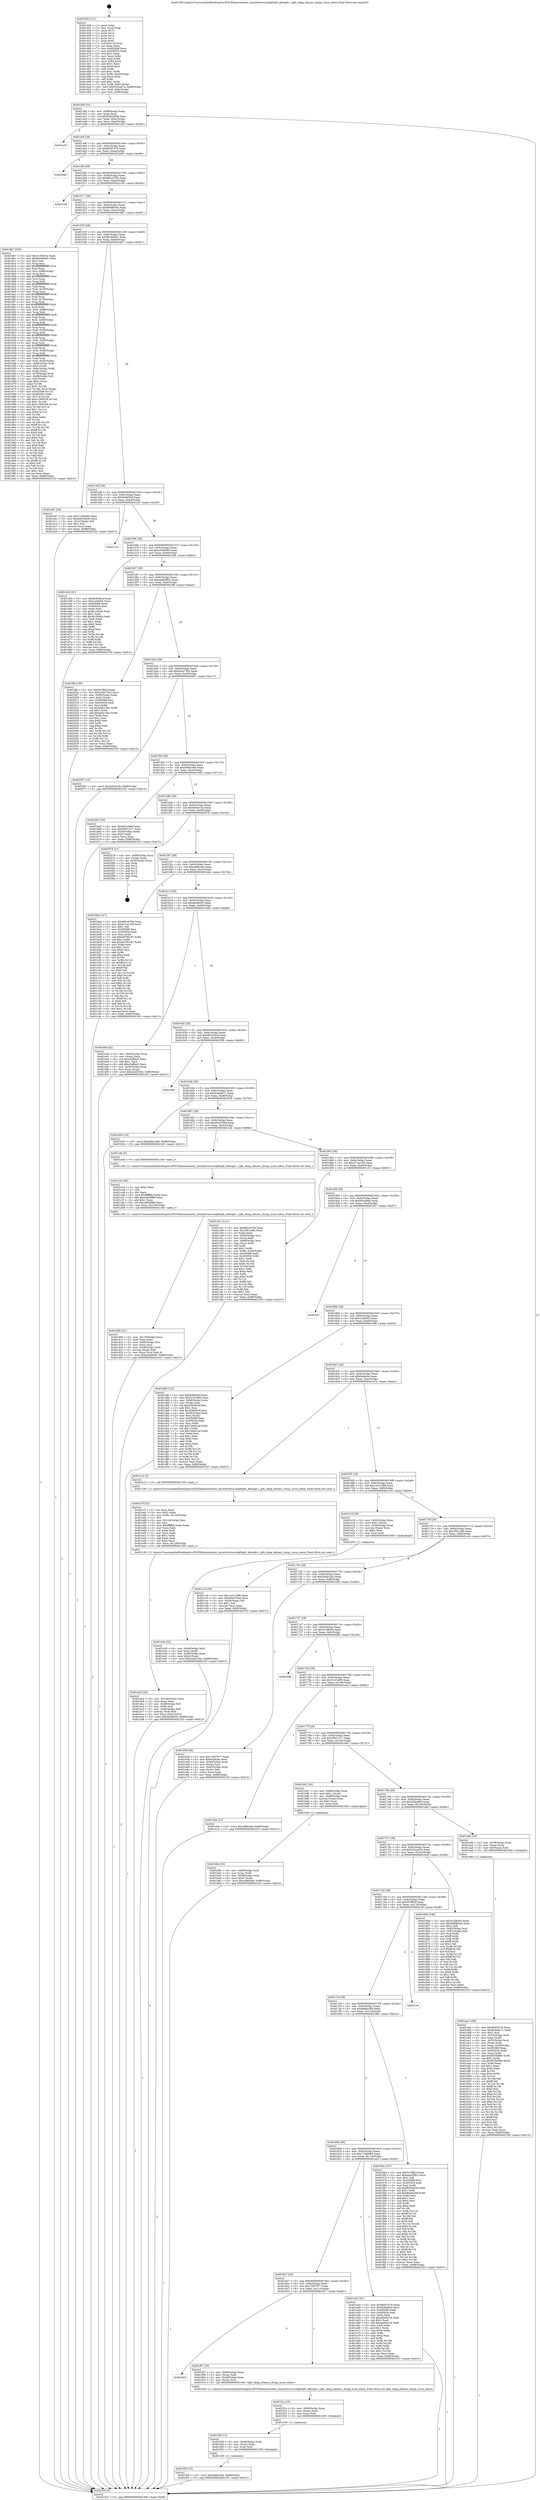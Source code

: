 digraph "0x401450" {
  label = "0x401450 (/mnt/c/Users/mathe/Desktop/tcc/POCII/binaries/extr_linuxdriversscsilpfclpfc_debugfs.c_lpfc_idiag_mbxacc_dump_issue_mbox_Final-ollvm.out::main(0))"
  labelloc = "t"
  node[shape=record]

  Entry [label="",width=0.3,height=0.3,shape=circle,fillcolor=black,style=filled]
  "0x4014bf" [label="{
     0x4014bf [32]\l
     | [instrs]\l
     &nbsp;&nbsp;0x4014bf \<+6\>: mov -0x88(%rbp),%eax\l
     &nbsp;&nbsp;0x4014c5 \<+2\>: mov %eax,%ecx\l
     &nbsp;&nbsp;0x4014c7 \<+6\>: sub $0x8281b608,%ecx\l
     &nbsp;&nbsp;0x4014cd \<+6\>: mov %eax,-0x9c(%rbp)\l
     &nbsp;&nbsp;0x4014d3 \<+6\>: mov %ecx,-0xa0(%rbp)\l
     &nbsp;&nbsp;0x4014d9 \<+6\>: je 0000000000401a25 \<main+0x5d5\>\l
  }"]
  "0x401a25" [label="{
     0x401a25\l
  }", style=dashed]
  "0x4014df" [label="{
     0x4014df [28]\l
     | [instrs]\l
     &nbsp;&nbsp;0x4014df \<+5\>: jmp 00000000004014e4 \<main+0x94\>\l
     &nbsp;&nbsp;0x4014e4 \<+6\>: mov -0x9c(%rbp),%eax\l
     &nbsp;&nbsp;0x4014ea \<+5\>: sub $0x865f1076,%eax\l
     &nbsp;&nbsp;0x4014ef \<+6\>: mov %eax,-0xa4(%rbp)\l
     &nbsp;&nbsp;0x4014f5 \<+6\>: je 00000000004020d0 \<main+0xc80\>\l
  }"]
  Exit [label="",width=0.3,height=0.3,shape=circle,fillcolor=black,style=filled,peripheries=2]
  "0x4020d0" [label="{
     0x4020d0\l
  }", style=dashed]
  "0x4014fb" [label="{
     0x4014fb [28]\l
     | [instrs]\l
     &nbsp;&nbsp;0x4014fb \<+5\>: jmp 0000000000401500 \<main+0xb0\>\l
     &nbsp;&nbsp;0x401500 \<+6\>: mov -0x9c(%rbp),%eax\l
     &nbsp;&nbsp;0x401506 \<+5\>: sub $0x892cd79d,%eax\l
     &nbsp;&nbsp;0x40150b \<+6\>: mov %eax,-0xa8(%rbp)\l
     &nbsp;&nbsp;0x401511 \<+6\>: je 0000000000402100 \<main+0xcb0\>\l
  }"]
  "0x401f38" [label="{
     0x401f38 [15]\l
     | [instrs]\l
     &nbsp;&nbsp;0x401f38 \<+10\>: movl $0x6eb8c384,-0x88(%rbp)\l
     &nbsp;&nbsp;0x401f42 \<+5\>: jmp 0000000000402163 \<main+0xd13\>\l
  }"]
  "0x402100" [label="{
     0x402100\l
  }", style=dashed]
  "0x401517" [label="{
     0x401517 [28]\l
     | [instrs]\l
     &nbsp;&nbsp;0x401517 \<+5\>: jmp 000000000040151c \<main+0xcc\>\l
     &nbsp;&nbsp;0x40151c \<+6\>: mov -0x9c(%rbp),%eax\l
     &nbsp;&nbsp;0x401522 \<+5\>: sub $0x898863cd,%eax\l
     &nbsp;&nbsp;0x401527 \<+6\>: mov %eax,-0xac(%rbp)\l
     &nbsp;&nbsp;0x40152d \<+6\>: je 00000000004018b7 \<main+0x467\>\l
  }"]
  "0x401f29" [label="{
     0x401f29 [15]\l
     | [instrs]\l
     &nbsp;&nbsp;0x401f29 \<+4\>: mov -0x48(%rbp),%rax\l
     &nbsp;&nbsp;0x401f2d \<+3\>: mov (%rax),%rax\l
     &nbsp;&nbsp;0x401f30 \<+3\>: mov %rax,%rdi\l
     &nbsp;&nbsp;0x401f33 \<+5\>: call 0000000000401030 \<free@plt\>\l
     | [calls]\l
     &nbsp;&nbsp;0x401030 \{1\} (unknown)\l
  }"]
  "0x4018b7" [label="{
     0x4018b7 [336]\l
     | [instrs]\l
     &nbsp;&nbsp;0x4018b7 \<+5\>: mov $0x315fb5cb,%eax\l
     &nbsp;&nbsp;0x4018bc \<+5\>: mov $0x8b29d6d1,%ecx\l
     &nbsp;&nbsp;0x4018c1 \<+2\>: mov $0x1,%dl\l
     &nbsp;&nbsp;0x4018c3 \<+3\>: mov %rsp,%rsi\l
     &nbsp;&nbsp;0x4018c6 \<+4\>: add $0xfffffffffffffff0,%rsi\l
     &nbsp;&nbsp;0x4018ca \<+3\>: mov %rsi,%rsp\l
     &nbsp;&nbsp;0x4018cd \<+4\>: mov %rsi,-0x80(%rbp)\l
     &nbsp;&nbsp;0x4018d1 \<+3\>: mov %rsp,%rsi\l
     &nbsp;&nbsp;0x4018d4 \<+4\>: add $0xfffffffffffffff0,%rsi\l
     &nbsp;&nbsp;0x4018d8 \<+3\>: mov %rsi,%rsp\l
     &nbsp;&nbsp;0x4018db \<+3\>: mov %rsp,%rdi\l
     &nbsp;&nbsp;0x4018de \<+4\>: add $0xfffffffffffffff0,%rdi\l
     &nbsp;&nbsp;0x4018e2 \<+3\>: mov %rdi,%rsp\l
     &nbsp;&nbsp;0x4018e5 \<+4\>: mov %rdi,-0x78(%rbp)\l
     &nbsp;&nbsp;0x4018e9 \<+3\>: mov %rsp,%rdi\l
     &nbsp;&nbsp;0x4018ec \<+4\>: add $0xfffffffffffffff0,%rdi\l
     &nbsp;&nbsp;0x4018f0 \<+3\>: mov %rdi,%rsp\l
     &nbsp;&nbsp;0x4018f3 \<+4\>: mov %rdi,-0x70(%rbp)\l
     &nbsp;&nbsp;0x4018f7 \<+3\>: mov %rsp,%rdi\l
     &nbsp;&nbsp;0x4018fa \<+4\>: add $0xfffffffffffffff0,%rdi\l
     &nbsp;&nbsp;0x4018fe \<+3\>: mov %rdi,%rsp\l
     &nbsp;&nbsp;0x401901 \<+4\>: mov %rdi,-0x68(%rbp)\l
     &nbsp;&nbsp;0x401905 \<+3\>: mov %rsp,%rdi\l
     &nbsp;&nbsp;0x401908 \<+4\>: add $0xfffffffffffffff0,%rdi\l
     &nbsp;&nbsp;0x40190c \<+3\>: mov %rdi,%rsp\l
     &nbsp;&nbsp;0x40190f \<+4\>: mov %rdi,-0x60(%rbp)\l
     &nbsp;&nbsp;0x401913 \<+3\>: mov %rsp,%rdi\l
     &nbsp;&nbsp;0x401916 \<+4\>: add $0xfffffffffffffff0,%rdi\l
     &nbsp;&nbsp;0x40191a \<+3\>: mov %rdi,%rsp\l
     &nbsp;&nbsp;0x40191d \<+4\>: mov %rdi,-0x58(%rbp)\l
     &nbsp;&nbsp;0x401921 \<+3\>: mov %rsp,%rdi\l
     &nbsp;&nbsp;0x401924 \<+4\>: add $0xfffffffffffffff0,%rdi\l
     &nbsp;&nbsp;0x401928 \<+3\>: mov %rdi,%rsp\l
     &nbsp;&nbsp;0x40192b \<+4\>: mov %rdi,-0x50(%rbp)\l
     &nbsp;&nbsp;0x40192f \<+3\>: mov %rsp,%rdi\l
     &nbsp;&nbsp;0x401932 \<+4\>: add $0xfffffffffffffff0,%rdi\l
     &nbsp;&nbsp;0x401936 \<+3\>: mov %rdi,%rsp\l
     &nbsp;&nbsp;0x401939 \<+4\>: mov %rdi,-0x48(%rbp)\l
     &nbsp;&nbsp;0x40193d \<+3\>: mov %rsp,%rdi\l
     &nbsp;&nbsp;0x401940 \<+4\>: add $0xfffffffffffffff0,%rdi\l
     &nbsp;&nbsp;0x401944 \<+3\>: mov %rdi,%rsp\l
     &nbsp;&nbsp;0x401947 \<+4\>: mov %rdi,-0x40(%rbp)\l
     &nbsp;&nbsp;0x40194b \<+4\>: mov -0x80(%rbp),%rdi\l
     &nbsp;&nbsp;0x40194f \<+6\>: movl $0x0,(%rdi)\l
     &nbsp;&nbsp;0x401955 \<+7\>: mov -0x8c(%rbp),%r8d\l
     &nbsp;&nbsp;0x40195c \<+3\>: mov %r8d,(%rsi)\l
     &nbsp;&nbsp;0x40195f \<+4\>: mov -0x78(%rbp),%rdi\l
     &nbsp;&nbsp;0x401963 \<+7\>: mov -0x98(%rbp),%r9\l
     &nbsp;&nbsp;0x40196a \<+3\>: mov %r9,(%rdi)\l
     &nbsp;&nbsp;0x40196d \<+3\>: cmpl $0x2,(%rsi)\l
     &nbsp;&nbsp;0x401970 \<+4\>: setne %r10b\l
     &nbsp;&nbsp;0x401974 \<+4\>: and $0x1,%r10b\l
     &nbsp;&nbsp;0x401978 \<+4\>: mov %r10b,-0x31(%rbp)\l
     &nbsp;&nbsp;0x40197c \<+8\>: mov 0x405068,%r11d\l
     &nbsp;&nbsp;0x401984 \<+7\>: mov 0x405054,%ebx\l
     &nbsp;&nbsp;0x40198b \<+3\>: mov %r11d,%r14d\l
     &nbsp;&nbsp;0x40198e \<+7\>: add $0xc1569529,%r14d\l
     &nbsp;&nbsp;0x401995 \<+4\>: sub $0x1,%r14d\l
     &nbsp;&nbsp;0x401999 \<+7\>: sub $0xc1569529,%r14d\l
     &nbsp;&nbsp;0x4019a0 \<+4\>: imul %r14d,%r11d\l
     &nbsp;&nbsp;0x4019a4 \<+4\>: and $0x1,%r11d\l
     &nbsp;&nbsp;0x4019a8 \<+4\>: cmp $0x0,%r11d\l
     &nbsp;&nbsp;0x4019ac \<+4\>: sete %r10b\l
     &nbsp;&nbsp;0x4019b0 \<+3\>: cmp $0xa,%ebx\l
     &nbsp;&nbsp;0x4019b3 \<+4\>: setl %r15b\l
     &nbsp;&nbsp;0x4019b7 \<+3\>: mov %r10b,%r12b\l
     &nbsp;&nbsp;0x4019ba \<+4\>: xor $0xff,%r12b\l
     &nbsp;&nbsp;0x4019be \<+3\>: mov %r15b,%r13b\l
     &nbsp;&nbsp;0x4019c1 \<+4\>: xor $0xff,%r13b\l
     &nbsp;&nbsp;0x4019c5 \<+3\>: xor $0x0,%dl\l
     &nbsp;&nbsp;0x4019c8 \<+3\>: mov %r12b,%sil\l
     &nbsp;&nbsp;0x4019cb \<+4\>: and $0x0,%sil\l
     &nbsp;&nbsp;0x4019cf \<+3\>: and %dl,%r10b\l
     &nbsp;&nbsp;0x4019d2 \<+3\>: mov %r13b,%dil\l
     &nbsp;&nbsp;0x4019d5 \<+4\>: and $0x0,%dil\l
     &nbsp;&nbsp;0x4019d9 \<+3\>: and %dl,%r15b\l
     &nbsp;&nbsp;0x4019dc \<+3\>: or %r10b,%sil\l
     &nbsp;&nbsp;0x4019df \<+3\>: or %r15b,%dil\l
     &nbsp;&nbsp;0x4019e2 \<+3\>: xor %dil,%sil\l
     &nbsp;&nbsp;0x4019e5 \<+3\>: or %r13b,%r12b\l
     &nbsp;&nbsp;0x4019e8 \<+4\>: xor $0xff,%r12b\l
     &nbsp;&nbsp;0x4019ec \<+3\>: or $0x0,%dl\l
     &nbsp;&nbsp;0x4019ef \<+3\>: and %dl,%r12b\l
     &nbsp;&nbsp;0x4019f2 \<+3\>: or %r12b,%sil\l
     &nbsp;&nbsp;0x4019f5 \<+4\>: test $0x1,%sil\l
     &nbsp;&nbsp;0x4019f9 \<+3\>: cmovne %ecx,%eax\l
     &nbsp;&nbsp;0x4019fc \<+6\>: mov %eax,-0x88(%rbp)\l
     &nbsp;&nbsp;0x401a02 \<+5\>: jmp 0000000000402163 \<main+0xd13\>\l
  }"]
  "0x401533" [label="{
     0x401533 [28]\l
     | [instrs]\l
     &nbsp;&nbsp;0x401533 \<+5\>: jmp 0000000000401538 \<main+0xe8\>\l
     &nbsp;&nbsp;0x401538 \<+6\>: mov -0x9c(%rbp),%eax\l
     &nbsp;&nbsp;0x40153e \<+5\>: sub $0x8b29d6d1,%eax\l
     &nbsp;&nbsp;0x401543 \<+6\>: mov %eax,-0xb0(%rbp)\l
     &nbsp;&nbsp;0x401549 \<+6\>: je 0000000000401a07 \<main+0x5b7\>\l
  }"]
  "0x401f1a" [label="{
     0x401f1a [15]\l
     | [instrs]\l
     &nbsp;&nbsp;0x401f1a \<+4\>: mov -0x60(%rbp),%rax\l
     &nbsp;&nbsp;0x401f1e \<+3\>: mov (%rax),%rax\l
     &nbsp;&nbsp;0x401f21 \<+3\>: mov %rax,%rdi\l
     &nbsp;&nbsp;0x401f24 \<+5\>: call 0000000000401030 \<free@plt\>\l
     | [calls]\l
     &nbsp;&nbsp;0x401030 \{1\} (unknown)\l
  }"]
  "0x401a07" [label="{
     0x401a07 [30]\l
     | [instrs]\l
     &nbsp;&nbsp;0x401a07 \<+5\>: mov $0x715bbf64,%eax\l
     &nbsp;&nbsp;0x401a0c \<+5\>: mov $0x8281b608,%ecx\l
     &nbsp;&nbsp;0x401a11 \<+3\>: mov -0x31(%rbp),%dl\l
     &nbsp;&nbsp;0x401a14 \<+3\>: test $0x1,%dl\l
     &nbsp;&nbsp;0x401a17 \<+3\>: cmovne %ecx,%eax\l
     &nbsp;&nbsp;0x401a1a \<+6\>: mov %eax,-0x88(%rbp)\l
     &nbsp;&nbsp;0x401a20 \<+5\>: jmp 0000000000402163 \<main+0xd13\>\l
  }"]
  "0x40154f" [label="{
     0x40154f [28]\l
     | [instrs]\l
     &nbsp;&nbsp;0x40154f \<+5\>: jmp 0000000000401554 \<main+0x104\>\l
     &nbsp;&nbsp;0x401554 \<+6\>: mov -0x9c(%rbp),%eax\l
     &nbsp;&nbsp;0x40155a \<+5\>: sub $0x9c845bcf,%eax\l
     &nbsp;&nbsp;0x40155f \<+6\>: mov %eax,-0xb4(%rbp)\l
     &nbsp;&nbsp;0x401565 \<+6\>: je 0000000000402125 \<main+0xcd5\>\l
  }"]
  "0x401843" [label="{
     0x401843\l
  }", style=dashed]
  "0x402125" [label="{
     0x402125\l
  }", style=dashed]
  "0x40156b" [label="{
     0x40156b [28]\l
     | [instrs]\l
     &nbsp;&nbsp;0x40156b \<+5\>: jmp 0000000000401570 \<main+0x120\>\l
     &nbsp;&nbsp;0x401570 \<+6\>: mov -0x9c(%rbp),%eax\l
     &nbsp;&nbsp;0x401576 \<+5\>: sub $0xa44f4095,%eax\l
     &nbsp;&nbsp;0x40157b \<+6\>: mov %eax,-0xb8(%rbp)\l
     &nbsp;&nbsp;0x401581 \<+6\>: je 0000000000401d34 \<main+0x8e4\>\l
  }"]
  "0x401f07" [label="{
     0x401f07 [19]\l
     | [instrs]\l
     &nbsp;&nbsp;0x401f07 \<+4\>: mov -0x60(%rbp),%rax\l
     &nbsp;&nbsp;0x401f0b \<+3\>: mov (%rax),%rdi\l
     &nbsp;&nbsp;0x401f0e \<+4\>: mov -0x48(%rbp),%rax\l
     &nbsp;&nbsp;0x401f12 \<+3\>: mov (%rax),%rsi\l
     &nbsp;&nbsp;0x401f15 \<+5\>: call 0000000000401440 \<lpfc_idiag_mbxacc_dump_issue_mbox\>\l
     | [calls]\l
     &nbsp;&nbsp;0x401440 \{1\} (/mnt/c/Users/mathe/Desktop/tcc/POCII/binaries/extr_linuxdriversscsilpfclpfc_debugfs.c_lpfc_idiag_mbxacc_dump_issue_mbox_Final-ollvm.out::lpfc_idiag_mbxacc_dump_issue_mbox)\l
  }"]
  "0x401d34" [label="{
     0x401d34 [91]\l
     | [instrs]\l
     &nbsp;&nbsp;0x401d34 \<+5\>: mov $0x9c845bcf,%eax\l
     &nbsp;&nbsp;0x401d39 \<+5\>: mov $0x1a38265,%ecx\l
     &nbsp;&nbsp;0x401d3e \<+7\>: mov 0x405068,%edx\l
     &nbsp;&nbsp;0x401d45 \<+7\>: mov 0x405054,%esi\l
     &nbsp;&nbsp;0x401d4c \<+2\>: mov %edx,%edi\l
     &nbsp;&nbsp;0x401d4e \<+6\>: sub $0x8c1fe6cb,%edi\l
     &nbsp;&nbsp;0x401d54 \<+3\>: sub $0x1,%edi\l
     &nbsp;&nbsp;0x401d57 \<+6\>: add $0x8c1fe6cb,%edi\l
     &nbsp;&nbsp;0x401d5d \<+3\>: imul %edi,%edx\l
     &nbsp;&nbsp;0x401d60 \<+3\>: and $0x1,%edx\l
     &nbsp;&nbsp;0x401d63 \<+3\>: cmp $0x0,%edx\l
     &nbsp;&nbsp;0x401d66 \<+4\>: sete %r8b\l
     &nbsp;&nbsp;0x401d6a \<+3\>: cmp $0xa,%esi\l
     &nbsp;&nbsp;0x401d6d \<+4\>: setl %r9b\l
     &nbsp;&nbsp;0x401d71 \<+3\>: mov %r8b,%r10b\l
     &nbsp;&nbsp;0x401d74 \<+3\>: and %r9b,%r10b\l
     &nbsp;&nbsp;0x401d77 \<+3\>: xor %r9b,%r8b\l
     &nbsp;&nbsp;0x401d7a \<+3\>: or %r8b,%r10b\l
     &nbsp;&nbsp;0x401d7d \<+4\>: test $0x1,%r10b\l
     &nbsp;&nbsp;0x401d81 \<+3\>: cmovne %ecx,%eax\l
     &nbsp;&nbsp;0x401d84 \<+6\>: mov %eax,-0x88(%rbp)\l
     &nbsp;&nbsp;0x401d8a \<+5\>: jmp 0000000000402163 \<main+0xd13\>\l
  }"]
  "0x401587" [label="{
     0x401587 [28]\l
     | [instrs]\l
     &nbsp;&nbsp;0x401587 \<+5\>: jmp 000000000040158c \<main+0x13c\>\l
     &nbsp;&nbsp;0x40158c \<+6\>: mov -0x9c(%rbp),%eax\l
     &nbsp;&nbsp;0x401592 \<+5\>: sub $0xaedd39b3,%eax\l
     &nbsp;&nbsp;0x401597 \<+6\>: mov %eax,-0xbc(%rbp)\l
     &nbsp;&nbsp;0x40159d \<+6\>: je 0000000000401ffd \<main+0xbad\>\l
  }"]
  "0x401eb3" [label="{
     0x401eb3 [42]\l
     | [instrs]\l
     &nbsp;&nbsp;0x401eb3 \<+6\>: mov -0x128(%rbp),%ecx\l
     &nbsp;&nbsp;0x401eb9 \<+3\>: imul %eax,%ecx\l
     &nbsp;&nbsp;0x401ebc \<+4\>: mov -0x48(%rbp),%r8\l
     &nbsp;&nbsp;0x401ec0 \<+3\>: mov (%r8),%r8\l
     &nbsp;&nbsp;0x401ec3 \<+4\>: mov -0x40(%rbp),%r9\l
     &nbsp;&nbsp;0x401ec7 \<+3\>: movslq (%r9),%r9\l
     &nbsp;&nbsp;0x401eca \<+4\>: mov %ecx,(%r8,%r9,4)\l
     &nbsp;&nbsp;0x401ece \<+10\>: movl $0xd4e9fc05,-0x88(%rbp)\l
     &nbsp;&nbsp;0x401ed8 \<+5\>: jmp 0000000000402163 \<main+0xd13\>\l
  }"]
  "0x401ffd" [label="{
     0x401ffd [106]\l
     | [instrs]\l
     &nbsp;&nbsp;0x401ffd \<+5\>: mov $0x5d7ff62f,%eax\l
     &nbsp;&nbsp;0x402002 \<+5\>: mov $0xb2da72b5,%ecx\l
     &nbsp;&nbsp;0x402007 \<+4\>: mov -0x80(%rbp),%rdx\l
     &nbsp;&nbsp;0x40200b \<+6\>: movl $0x0,(%rdx)\l
     &nbsp;&nbsp;0x402011 \<+7\>: mov 0x405068,%esi\l
     &nbsp;&nbsp;0x402018 \<+7\>: mov 0x405054,%edi\l
     &nbsp;&nbsp;0x40201f \<+3\>: mov %esi,%r8d\l
     &nbsp;&nbsp;0x402022 \<+7\>: sub $0xeb0c19ec,%r8d\l
     &nbsp;&nbsp;0x402029 \<+4\>: sub $0x1,%r8d\l
     &nbsp;&nbsp;0x40202d \<+7\>: add $0xeb0c19ec,%r8d\l
     &nbsp;&nbsp;0x402034 \<+4\>: imul %r8d,%esi\l
     &nbsp;&nbsp;0x402038 \<+3\>: and $0x1,%esi\l
     &nbsp;&nbsp;0x40203b \<+3\>: cmp $0x0,%esi\l
     &nbsp;&nbsp;0x40203e \<+4\>: sete %r9b\l
     &nbsp;&nbsp;0x402042 \<+3\>: cmp $0xa,%edi\l
     &nbsp;&nbsp;0x402045 \<+4\>: setl %r10b\l
     &nbsp;&nbsp;0x402049 \<+3\>: mov %r9b,%r11b\l
     &nbsp;&nbsp;0x40204c \<+3\>: and %r10b,%r11b\l
     &nbsp;&nbsp;0x40204f \<+3\>: xor %r10b,%r9b\l
     &nbsp;&nbsp;0x402052 \<+3\>: or %r9b,%r11b\l
     &nbsp;&nbsp;0x402055 \<+4\>: test $0x1,%r11b\l
     &nbsp;&nbsp;0x402059 \<+3\>: cmovne %ecx,%eax\l
     &nbsp;&nbsp;0x40205c \<+6\>: mov %eax,-0x88(%rbp)\l
     &nbsp;&nbsp;0x402062 \<+5\>: jmp 0000000000402163 \<main+0xd13\>\l
  }"]
  "0x4015a3" [label="{
     0x4015a3 [28]\l
     | [instrs]\l
     &nbsp;&nbsp;0x4015a3 \<+5\>: jmp 00000000004015a8 \<main+0x158\>\l
     &nbsp;&nbsp;0x4015a8 \<+6\>: mov -0x9c(%rbp),%eax\l
     &nbsp;&nbsp;0x4015ae \<+5\>: sub $0xb2da72b5,%eax\l
     &nbsp;&nbsp;0x4015b3 \<+6\>: mov %eax,-0xc0(%rbp)\l
     &nbsp;&nbsp;0x4015b9 \<+6\>: je 0000000000402067 \<main+0xc17\>\l
  }"]
  "0x401e7f" [label="{
     0x401e7f [52]\l
     | [instrs]\l
     &nbsp;&nbsp;0x401e7f \<+2\>: xor %ecx,%ecx\l
     &nbsp;&nbsp;0x401e81 \<+5\>: mov $0x2,%edx\l
     &nbsp;&nbsp;0x401e86 \<+6\>: mov %edx,-0x124(%rbp)\l
     &nbsp;&nbsp;0x401e8c \<+1\>: cltd\l
     &nbsp;&nbsp;0x401e8d \<+6\>: mov -0x124(%rbp),%esi\l
     &nbsp;&nbsp;0x401e93 \<+2\>: idiv %esi\l
     &nbsp;&nbsp;0x401e95 \<+6\>: imul $0xfffffffe,%edx,%edx\l
     &nbsp;&nbsp;0x401e9b \<+2\>: mov %ecx,%edi\l
     &nbsp;&nbsp;0x401e9d \<+2\>: sub %edx,%edi\l
     &nbsp;&nbsp;0x401e9f \<+2\>: mov %ecx,%edx\l
     &nbsp;&nbsp;0x401ea1 \<+3\>: sub $0x1,%edx\l
     &nbsp;&nbsp;0x401ea4 \<+2\>: add %edx,%edi\l
     &nbsp;&nbsp;0x401ea6 \<+2\>: sub %edi,%ecx\l
     &nbsp;&nbsp;0x401ea8 \<+6\>: mov %ecx,-0x128(%rbp)\l
     &nbsp;&nbsp;0x401eae \<+5\>: call 0000000000401160 \<next_i\>\l
     | [calls]\l
     &nbsp;&nbsp;0x401160 \{1\} (/mnt/c/Users/mathe/Desktop/tcc/POCII/binaries/extr_linuxdriversscsilpfclpfc_debugfs.c_lpfc_idiag_mbxacc_dump_issue_mbox_Final-ollvm.out::next_i)\l
  }"]
  "0x402067" [label="{
     0x402067 [15]\l
     | [instrs]\l
     &nbsp;&nbsp;0x402067 \<+10\>: movl $0xbd54e1fa,-0x88(%rbp)\l
     &nbsp;&nbsp;0x402071 \<+5\>: jmp 0000000000402163 \<main+0xd13\>\l
  }"]
  "0x4015bf" [label="{
     0x4015bf [28]\l
     | [instrs]\l
     &nbsp;&nbsp;0x4015bf \<+5\>: jmp 00000000004015c4 \<main+0x174\>\l
     &nbsp;&nbsp;0x4015c4 \<+6\>: mov -0x9c(%rbp),%eax\l
     &nbsp;&nbsp;0x4015ca \<+5\>: sub $0xb49a1eb6,%eax\l
     &nbsp;&nbsp;0x4015cf \<+6\>: mov %eax,-0xc4(%rbp)\l
     &nbsp;&nbsp;0x4015d5 \<+6\>: je 0000000000401b63 \<main+0x713\>\l
  }"]
  "0x401e36" [label="{
     0x401e36 [32]\l
     | [instrs]\l
     &nbsp;&nbsp;0x401e36 \<+4\>: mov -0x48(%rbp),%rdi\l
     &nbsp;&nbsp;0x401e3a \<+3\>: mov %rax,(%rdi)\l
     &nbsp;&nbsp;0x401e3d \<+4\>: mov -0x40(%rbp),%rax\l
     &nbsp;&nbsp;0x401e41 \<+6\>: movl $0x0,(%rax)\l
     &nbsp;&nbsp;0x401e47 \<+10\>: movl $0x2edd1042,-0x88(%rbp)\l
     &nbsp;&nbsp;0x401e51 \<+5\>: jmp 0000000000402163 \<main+0xd13\>\l
  }"]
  "0x401b63" [label="{
     0x401b63 [30]\l
     | [instrs]\l
     &nbsp;&nbsp;0x401b63 \<+5\>: mov $0xf45ce8a8,%eax\l
     &nbsp;&nbsp;0x401b68 \<+5\>: mov $0x3991c217,%ecx\l
     &nbsp;&nbsp;0x401b6d \<+3\>: mov -0x30(%rbp),%edx\l
     &nbsp;&nbsp;0x401b70 \<+3\>: cmp $0x0,%edx\l
     &nbsp;&nbsp;0x401b73 \<+3\>: cmove %ecx,%eax\l
     &nbsp;&nbsp;0x401b76 \<+6\>: mov %eax,-0x88(%rbp)\l
     &nbsp;&nbsp;0x401b7c \<+5\>: jmp 0000000000402163 \<main+0xd13\>\l
  }"]
  "0x4015db" [label="{
     0x4015db [28]\l
     | [instrs]\l
     &nbsp;&nbsp;0x4015db \<+5\>: jmp 00000000004015e0 \<main+0x190\>\l
     &nbsp;&nbsp;0x4015e0 \<+6\>: mov -0x9c(%rbp),%eax\l
     &nbsp;&nbsp;0x4015e6 \<+5\>: sub $0xbd54e1fa,%eax\l
     &nbsp;&nbsp;0x4015eb \<+6\>: mov %eax,-0xc8(%rbp)\l
     &nbsp;&nbsp;0x4015f1 \<+6\>: je 0000000000402076 \<main+0xc26\>\l
  }"]
  "0x401d0b" [label="{
     0x401d0b [41]\l
     | [instrs]\l
     &nbsp;&nbsp;0x401d0b \<+6\>: mov -0x120(%rbp),%ecx\l
     &nbsp;&nbsp;0x401d11 \<+3\>: imul %eax,%ecx\l
     &nbsp;&nbsp;0x401d14 \<+4\>: mov -0x60(%rbp),%rsi\l
     &nbsp;&nbsp;0x401d18 \<+3\>: mov (%rsi),%rsi\l
     &nbsp;&nbsp;0x401d1b \<+4\>: mov -0x58(%rbp),%rdi\l
     &nbsp;&nbsp;0x401d1f \<+3\>: movslq (%rdi),%rdi\l
     &nbsp;&nbsp;0x401d22 \<+3\>: mov %ecx,(%rsi,%rdi,4)\l
     &nbsp;&nbsp;0x401d25 \<+10\>: movl $0xa44f4095,-0x88(%rbp)\l
     &nbsp;&nbsp;0x401d2f \<+5\>: jmp 0000000000402163 \<main+0xd13\>\l
  }"]
  "0x402076" [label="{
     0x402076 [21]\l
     | [instrs]\l
     &nbsp;&nbsp;0x402076 \<+4\>: mov -0x80(%rbp),%rax\l
     &nbsp;&nbsp;0x40207a \<+2\>: mov (%rax),%eax\l
     &nbsp;&nbsp;0x40207c \<+4\>: lea -0x28(%rbp),%rsp\l
     &nbsp;&nbsp;0x402080 \<+1\>: pop %rbx\l
     &nbsp;&nbsp;0x402081 \<+2\>: pop %r12\l
     &nbsp;&nbsp;0x402083 \<+2\>: pop %r13\l
     &nbsp;&nbsp;0x402085 \<+2\>: pop %r14\l
     &nbsp;&nbsp;0x402087 \<+2\>: pop %r15\l
     &nbsp;&nbsp;0x402089 \<+1\>: pop %rbp\l
     &nbsp;&nbsp;0x40208a \<+1\>: ret\l
  }"]
  "0x4015f7" [label="{
     0x4015f7 [28]\l
     | [instrs]\l
     &nbsp;&nbsp;0x4015f7 \<+5\>: jmp 00000000004015fc \<main+0x1ac\>\l
     &nbsp;&nbsp;0x4015fc \<+6\>: mov -0x9c(%rbp),%eax\l
     &nbsp;&nbsp;0x401602 \<+5\>: sub $0xcd86cdaf,%eax\l
     &nbsp;&nbsp;0x401607 \<+6\>: mov %eax,-0xcc(%rbp)\l
     &nbsp;&nbsp;0x40160d \<+6\>: je 0000000000401bbe \<main+0x76e\>\l
  }"]
  "0x401ce3" [label="{
     0x401ce3 [40]\l
     | [instrs]\l
     &nbsp;&nbsp;0x401ce3 \<+5\>: mov $0x2,%ecx\l
     &nbsp;&nbsp;0x401ce8 \<+1\>: cltd\l
     &nbsp;&nbsp;0x401ce9 \<+2\>: idiv %ecx\l
     &nbsp;&nbsp;0x401ceb \<+6\>: imul $0xfffffffe,%edx,%ecx\l
     &nbsp;&nbsp;0x401cf1 \<+6\>: add $0xe8828f89,%ecx\l
     &nbsp;&nbsp;0x401cf7 \<+3\>: add $0x1,%ecx\l
     &nbsp;&nbsp;0x401cfa \<+6\>: sub $0xe8828f89,%ecx\l
     &nbsp;&nbsp;0x401d00 \<+6\>: mov %ecx,-0x120(%rbp)\l
     &nbsp;&nbsp;0x401d06 \<+5\>: call 0000000000401160 \<next_i\>\l
     | [calls]\l
     &nbsp;&nbsp;0x401160 \{1\} (/mnt/c/Users/mathe/Desktop/tcc/POCII/binaries/extr_linuxdriversscsilpfclpfc_debugfs.c_lpfc_idiag_mbxacc_dump_issue_mbox_Final-ollvm.out::next_i)\l
  }"]
  "0x401bbe" [label="{
     0x401bbe [147]\l
     | [instrs]\l
     &nbsp;&nbsp;0x401bbe \<+5\>: mov $0x892cd79d,%eax\l
     &nbsp;&nbsp;0x401bc3 \<+5\>: mov $0xe71ac19d,%ecx\l
     &nbsp;&nbsp;0x401bc8 \<+2\>: mov $0x1,%dl\l
     &nbsp;&nbsp;0x401bca \<+7\>: mov 0x405068,%esi\l
     &nbsp;&nbsp;0x401bd1 \<+7\>: mov 0x405054,%edi\l
     &nbsp;&nbsp;0x401bd8 \<+3\>: mov %esi,%r8d\l
     &nbsp;&nbsp;0x401bdb \<+7\>: sub $0xb970b187,%r8d\l
     &nbsp;&nbsp;0x401be2 \<+4\>: sub $0x1,%r8d\l
     &nbsp;&nbsp;0x401be6 \<+7\>: add $0xb970b187,%r8d\l
     &nbsp;&nbsp;0x401bed \<+4\>: imul %r8d,%esi\l
     &nbsp;&nbsp;0x401bf1 \<+3\>: and $0x1,%esi\l
     &nbsp;&nbsp;0x401bf4 \<+3\>: cmp $0x0,%esi\l
     &nbsp;&nbsp;0x401bf7 \<+4\>: sete %r9b\l
     &nbsp;&nbsp;0x401bfb \<+3\>: cmp $0xa,%edi\l
     &nbsp;&nbsp;0x401bfe \<+4\>: setl %r10b\l
     &nbsp;&nbsp;0x401c02 \<+3\>: mov %r9b,%r11b\l
     &nbsp;&nbsp;0x401c05 \<+4\>: xor $0xff,%r11b\l
     &nbsp;&nbsp;0x401c09 \<+3\>: mov %r10b,%bl\l
     &nbsp;&nbsp;0x401c0c \<+3\>: xor $0xff,%bl\l
     &nbsp;&nbsp;0x401c0f \<+3\>: xor $0x0,%dl\l
     &nbsp;&nbsp;0x401c12 \<+3\>: mov %r11b,%r14b\l
     &nbsp;&nbsp;0x401c15 \<+4\>: and $0x0,%r14b\l
     &nbsp;&nbsp;0x401c19 \<+3\>: and %dl,%r9b\l
     &nbsp;&nbsp;0x401c1c \<+3\>: mov %bl,%r15b\l
     &nbsp;&nbsp;0x401c1f \<+4\>: and $0x0,%r15b\l
     &nbsp;&nbsp;0x401c23 \<+3\>: and %dl,%r10b\l
     &nbsp;&nbsp;0x401c26 \<+3\>: or %r9b,%r14b\l
     &nbsp;&nbsp;0x401c29 \<+3\>: or %r10b,%r15b\l
     &nbsp;&nbsp;0x401c2c \<+3\>: xor %r15b,%r14b\l
     &nbsp;&nbsp;0x401c2f \<+3\>: or %bl,%r11b\l
     &nbsp;&nbsp;0x401c32 \<+4\>: xor $0xff,%r11b\l
     &nbsp;&nbsp;0x401c36 \<+3\>: or $0x0,%dl\l
     &nbsp;&nbsp;0x401c39 \<+3\>: and %dl,%r11b\l
     &nbsp;&nbsp;0x401c3c \<+3\>: or %r11b,%r14b\l
     &nbsp;&nbsp;0x401c3f \<+4\>: test $0x1,%r14b\l
     &nbsp;&nbsp;0x401c43 \<+3\>: cmovne %ecx,%eax\l
     &nbsp;&nbsp;0x401c46 \<+6\>: mov %eax,-0x88(%rbp)\l
     &nbsp;&nbsp;0x401c4c \<+5\>: jmp 0000000000402163 \<main+0xd13\>\l
  }"]
  "0x401613" [label="{
     0x401613 [28]\l
     | [instrs]\l
     &nbsp;&nbsp;0x401613 \<+5\>: jmp 0000000000401618 \<main+0x1c8\>\l
     &nbsp;&nbsp;0x401618 \<+6\>: mov -0x9c(%rbp),%eax\l
     &nbsp;&nbsp;0x40161e \<+5\>: sub $0xd4e9fc05,%eax\l
     &nbsp;&nbsp;0x401623 \<+6\>: mov %eax,-0xd0(%rbp)\l
     &nbsp;&nbsp;0x401629 \<+6\>: je 0000000000401edd \<main+0xa8d\>\l
  }"]
  "0x401b9e" [label="{
     0x401b9e [32]\l
     | [instrs]\l
     &nbsp;&nbsp;0x401b9e \<+4\>: mov -0x60(%rbp),%rdi\l
     &nbsp;&nbsp;0x401ba2 \<+3\>: mov %rax,(%rdi)\l
     &nbsp;&nbsp;0x401ba5 \<+4\>: mov -0x58(%rbp),%rax\l
     &nbsp;&nbsp;0x401ba9 \<+6\>: movl $0x0,(%rax)\l
     &nbsp;&nbsp;0x401baf \<+10\>: movl $0xcd86cdaf,-0x88(%rbp)\l
     &nbsp;&nbsp;0x401bb9 \<+5\>: jmp 0000000000402163 \<main+0xd13\>\l
  }"]
  "0x401edd" [label="{
     0x401edd [42]\l
     | [instrs]\l
     &nbsp;&nbsp;0x401edd \<+4\>: mov -0x40(%rbp),%rax\l
     &nbsp;&nbsp;0x401ee1 \<+2\>: mov (%rax),%ecx\l
     &nbsp;&nbsp;0x401ee3 \<+6\>: sub $0xe5affaa5,%ecx\l
     &nbsp;&nbsp;0x401ee9 \<+3\>: add $0x1,%ecx\l
     &nbsp;&nbsp;0x401eec \<+6\>: add $0xe5affaa5,%ecx\l
     &nbsp;&nbsp;0x401ef2 \<+4\>: mov -0x40(%rbp),%rax\l
     &nbsp;&nbsp;0x401ef6 \<+2\>: mov %ecx,(%rax)\l
     &nbsp;&nbsp;0x401ef8 \<+10\>: movl $0x2edd1042,-0x88(%rbp)\l
     &nbsp;&nbsp;0x401f02 \<+5\>: jmp 0000000000402163 \<main+0xd13\>\l
  }"]
  "0x40162f" [label="{
     0x40162f [28]\l
     | [instrs]\l
     &nbsp;&nbsp;0x40162f \<+5\>: jmp 0000000000401634 \<main+0x1e4\>\l
     &nbsp;&nbsp;0x401634 \<+6\>: mov -0x9c(%rbp),%eax\l
     &nbsp;&nbsp;0x40163a \<+5\>: sub $0xd6c024c8,%eax\l
     &nbsp;&nbsp;0x40163f \<+6\>: mov %eax,-0xd4(%rbp)\l
     &nbsp;&nbsp;0x401645 \<+6\>: je 0000000000401f56 \<main+0xb06\>\l
  }"]
  "0x401aae" [label="{
     0x401aae [166]\l
     | [instrs]\l
     &nbsp;&nbsp;0x401aae \<+5\>: mov $0x865f1076,%ecx\l
     &nbsp;&nbsp;0x401ab3 \<+5\>: mov $0xdc4eda71,%edx\l
     &nbsp;&nbsp;0x401ab8 \<+3\>: mov $0x1,%sil\l
     &nbsp;&nbsp;0x401abb \<+4\>: mov -0x70(%rbp),%rdi\l
     &nbsp;&nbsp;0x401abf \<+2\>: mov %eax,(%rdi)\l
     &nbsp;&nbsp;0x401ac1 \<+4\>: mov -0x70(%rbp),%rdi\l
     &nbsp;&nbsp;0x401ac5 \<+2\>: mov (%rdi),%eax\l
     &nbsp;&nbsp;0x401ac7 \<+3\>: mov %eax,-0x30(%rbp)\l
     &nbsp;&nbsp;0x401aca \<+7\>: mov 0x405068,%eax\l
     &nbsp;&nbsp;0x401ad1 \<+8\>: mov 0x405054,%r8d\l
     &nbsp;&nbsp;0x401ad9 \<+3\>: mov %eax,%r9d\l
     &nbsp;&nbsp;0x401adc \<+7\>: add $0xf335b89b,%r9d\l
     &nbsp;&nbsp;0x401ae3 \<+4\>: sub $0x1,%r9d\l
     &nbsp;&nbsp;0x401ae7 \<+7\>: sub $0xf335b89b,%r9d\l
     &nbsp;&nbsp;0x401aee \<+4\>: imul %r9d,%eax\l
     &nbsp;&nbsp;0x401af2 \<+3\>: and $0x1,%eax\l
     &nbsp;&nbsp;0x401af5 \<+3\>: cmp $0x0,%eax\l
     &nbsp;&nbsp;0x401af8 \<+4\>: sete %r10b\l
     &nbsp;&nbsp;0x401afc \<+4\>: cmp $0xa,%r8d\l
     &nbsp;&nbsp;0x401b00 \<+4\>: setl %r11b\l
     &nbsp;&nbsp;0x401b04 \<+3\>: mov %r10b,%bl\l
     &nbsp;&nbsp;0x401b07 \<+3\>: xor $0xff,%bl\l
     &nbsp;&nbsp;0x401b0a \<+3\>: mov %r11b,%r14b\l
     &nbsp;&nbsp;0x401b0d \<+4\>: xor $0xff,%r14b\l
     &nbsp;&nbsp;0x401b11 \<+4\>: xor $0x0,%sil\l
     &nbsp;&nbsp;0x401b15 \<+3\>: mov %bl,%r15b\l
     &nbsp;&nbsp;0x401b18 \<+4\>: and $0x0,%r15b\l
     &nbsp;&nbsp;0x401b1c \<+3\>: and %sil,%r10b\l
     &nbsp;&nbsp;0x401b1f \<+3\>: mov %r14b,%r12b\l
     &nbsp;&nbsp;0x401b22 \<+4\>: and $0x0,%r12b\l
     &nbsp;&nbsp;0x401b26 \<+3\>: and %sil,%r11b\l
     &nbsp;&nbsp;0x401b29 \<+3\>: or %r10b,%r15b\l
     &nbsp;&nbsp;0x401b2c \<+3\>: or %r11b,%r12b\l
     &nbsp;&nbsp;0x401b2f \<+3\>: xor %r12b,%r15b\l
     &nbsp;&nbsp;0x401b32 \<+3\>: or %r14b,%bl\l
     &nbsp;&nbsp;0x401b35 \<+3\>: xor $0xff,%bl\l
     &nbsp;&nbsp;0x401b38 \<+4\>: or $0x0,%sil\l
     &nbsp;&nbsp;0x401b3c \<+3\>: and %sil,%bl\l
     &nbsp;&nbsp;0x401b3f \<+3\>: or %bl,%r15b\l
     &nbsp;&nbsp;0x401b42 \<+4\>: test $0x1,%r15b\l
     &nbsp;&nbsp;0x401b46 \<+3\>: cmovne %edx,%ecx\l
     &nbsp;&nbsp;0x401b49 \<+6\>: mov %ecx,-0x88(%rbp)\l
     &nbsp;&nbsp;0x401b4f \<+5\>: jmp 0000000000402163 \<main+0xd13\>\l
  }"]
  "0x401f56" [label="{
     0x401f56\l
  }", style=dashed]
  "0x40164b" [label="{
     0x40164b [28]\l
     | [instrs]\l
     &nbsp;&nbsp;0x40164b \<+5\>: jmp 0000000000401650 \<main+0x200\>\l
     &nbsp;&nbsp;0x401650 \<+6\>: mov -0x9c(%rbp),%eax\l
     &nbsp;&nbsp;0x401656 \<+5\>: sub $0xdc4eda71,%eax\l
     &nbsp;&nbsp;0x40165b \<+6\>: mov %eax,-0xd8(%rbp)\l
     &nbsp;&nbsp;0x401661 \<+6\>: je 0000000000401b54 \<main+0x704\>\l
  }"]
  "0x401827" [label="{
     0x401827 [28]\l
     | [instrs]\l
     &nbsp;&nbsp;0x401827 \<+5\>: jmp 000000000040182c \<main+0x3dc\>\l
     &nbsp;&nbsp;0x40182c \<+6\>: mov -0x9c(%rbp),%eax\l
     &nbsp;&nbsp;0x401832 \<+5\>: sub $0x73f57977,%eax\l
     &nbsp;&nbsp;0x401837 \<+6\>: mov %eax,-0x11c(%rbp)\l
     &nbsp;&nbsp;0x40183d \<+6\>: je 0000000000401f07 \<main+0xab7\>\l
  }"]
  "0x401b54" [label="{
     0x401b54 [15]\l
     | [instrs]\l
     &nbsp;&nbsp;0x401b54 \<+10\>: movl $0xb49a1eb6,-0x88(%rbp)\l
     &nbsp;&nbsp;0x401b5e \<+5\>: jmp 0000000000402163 \<main+0xd13\>\l
  }"]
  "0x401667" [label="{
     0x401667 [28]\l
     | [instrs]\l
     &nbsp;&nbsp;0x401667 \<+5\>: jmp 000000000040166c \<main+0x21c\>\l
     &nbsp;&nbsp;0x40166c \<+6\>: mov -0x9c(%rbp),%eax\l
     &nbsp;&nbsp;0x401672 \<+5\>: sub $0xe64d70dd,%eax\l
     &nbsp;&nbsp;0x401677 \<+6\>: mov %eax,-0xdc(%rbp)\l
     &nbsp;&nbsp;0x40167d \<+6\>: je 0000000000401cde \<main+0x88e\>\l
  }"]
  "0x401a43" [label="{
     0x401a43 [91]\l
     | [instrs]\l
     &nbsp;&nbsp;0x401a43 \<+5\>: mov $0x865f1076,%eax\l
     &nbsp;&nbsp;0x401a48 \<+5\>: mov $0x526adfc0,%ecx\l
     &nbsp;&nbsp;0x401a4d \<+7\>: mov 0x405068,%edx\l
     &nbsp;&nbsp;0x401a54 \<+7\>: mov 0x405054,%esi\l
     &nbsp;&nbsp;0x401a5b \<+2\>: mov %edx,%edi\l
     &nbsp;&nbsp;0x401a5d \<+6\>: sub $0xaa0eb154,%edi\l
     &nbsp;&nbsp;0x401a63 \<+3\>: sub $0x1,%edi\l
     &nbsp;&nbsp;0x401a66 \<+6\>: add $0xaa0eb154,%edi\l
     &nbsp;&nbsp;0x401a6c \<+3\>: imul %edi,%edx\l
     &nbsp;&nbsp;0x401a6f \<+3\>: and $0x1,%edx\l
     &nbsp;&nbsp;0x401a72 \<+3\>: cmp $0x0,%edx\l
     &nbsp;&nbsp;0x401a75 \<+4\>: sete %r8b\l
     &nbsp;&nbsp;0x401a79 \<+3\>: cmp $0xa,%esi\l
     &nbsp;&nbsp;0x401a7c \<+4\>: setl %r9b\l
     &nbsp;&nbsp;0x401a80 \<+3\>: mov %r8b,%r10b\l
     &nbsp;&nbsp;0x401a83 \<+3\>: and %r9b,%r10b\l
     &nbsp;&nbsp;0x401a86 \<+3\>: xor %r9b,%r8b\l
     &nbsp;&nbsp;0x401a89 \<+3\>: or %r8b,%r10b\l
     &nbsp;&nbsp;0x401a8c \<+4\>: test $0x1,%r10b\l
     &nbsp;&nbsp;0x401a90 \<+3\>: cmovne %ecx,%eax\l
     &nbsp;&nbsp;0x401a93 \<+6\>: mov %eax,-0x88(%rbp)\l
     &nbsp;&nbsp;0x401a99 \<+5\>: jmp 0000000000402163 \<main+0xd13\>\l
  }"]
  "0x401cde" [label="{
     0x401cde [5]\l
     | [instrs]\l
     &nbsp;&nbsp;0x401cde \<+5\>: call 0000000000401160 \<next_i\>\l
     | [calls]\l
     &nbsp;&nbsp;0x401160 \{1\} (/mnt/c/Users/mathe/Desktop/tcc/POCII/binaries/extr_linuxdriversscsilpfclpfc_debugfs.c_lpfc_idiag_mbxacc_dump_issue_mbox_Final-ollvm.out::next_i)\l
  }"]
  "0x401683" [label="{
     0x401683 [28]\l
     | [instrs]\l
     &nbsp;&nbsp;0x401683 \<+5\>: jmp 0000000000401688 \<main+0x238\>\l
     &nbsp;&nbsp;0x401688 \<+6\>: mov -0x9c(%rbp),%eax\l
     &nbsp;&nbsp;0x40168e \<+5\>: sub $0xe71ac19d,%eax\l
     &nbsp;&nbsp;0x401693 \<+6\>: mov %eax,-0xe0(%rbp)\l
     &nbsp;&nbsp;0x401699 \<+6\>: je 0000000000401c51 \<main+0x801\>\l
  }"]
  "0x40180b" [label="{
     0x40180b [28]\l
     | [instrs]\l
     &nbsp;&nbsp;0x40180b \<+5\>: jmp 0000000000401810 \<main+0x3c0\>\l
     &nbsp;&nbsp;0x401810 \<+6\>: mov -0x9c(%rbp),%eax\l
     &nbsp;&nbsp;0x401816 \<+5\>: sub $0x715bbf64,%eax\l
     &nbsp;&nbsp;0x40181b \<+6\>: mov %eax,-0x118(%rbp)\l
     &nbsp;&nbsp;0x401821 \<+6\>: je 0000000000401a43 \<main+0x5f3\>\l
  }"]
  "0x401c51" [label="{
     0x401c51 [111]\l
     | [instrs]\l
     &nbsp;&nbsp;0x401c51 \<+5\>: mov $0x892cd79d,%eax\l
     &nbsp;&nbsp;0x401c56 \<+5\>: mov $0x1f9c1a9b,%ecx\l
     &nbsp;&nbsp;0x401c5b \<+2\>: xor %edx,%edx\l
     &nbsp;&nbsp;0x401c5d \<+4\>: mov -0x58(%rbp),%rsi\l
     &nbsp;&nbsp;0x401c61 \<+2\>: mov (%rsi),%edi\l
     &nbsp;&nbsp;0x401c63 \<+4\>: mov -0x68(%rbp),%rsi\l
     &nbsp;&nbsp;0x401c67 \<+2\>: cmp (%rsi),%edi\l
     &nbsp;&nbsp;0x401c69 \<+4\>: setl %r8b\l
     &nbsp;&nbsp;0x401c6d \<+4\>: and $0x1,%r8b\l
     &nbsp;&nbsp;0x401c71 \<+4\>: mov %r8b,-0x29(%rbp)\l
     &nbsp;&nbsp;0x401c75 \<+7\>: mov 0x405068,%edi\l
     &nbsp;&nbsp;0x401c7c \<+8\>: mov 0x405054,%r9d\l
     &nbsp;&nbsp;0x401c84 \<+3\>: sub $0x1,%edx\l
     &nbsp;&nbsp;0x401c87 \<+3\>: mov %edi,%r10d\l
     &nbsp;&nbsp;0x401c8a \<+3\>: add %edx,%r10d\l
     &nbsp;&nbsp;0x401c8d \<+4\>: imul %r10d,%edi\l
     &nbsp;&nbsp;0x401c91 \<+3\>: and $0x1,%edi\l
     &nbsp;&nbsp;0x401c94 \<+3\>: cmp $0x0,%edi\l
     &nbsp;&nbsp;0x401c97 \<+4\>: sete %r8b\l
     &nbsp;&nbsp;0x401c9b \<+4\>: cmp $0xa,%r9d\l
     &nbsp;&nbsp;0x401c9f \<+4\>: setl %r11b\l
     &nbsp;&nbsp;0x401ca3 \<+3\>: mov %r8b,%bl\l
     &nbsp;&nbsp;0x401ca6 \<+3\>: and %r11b,%bl\l
     &nbsp;&nbsp;0x401ca9 \<+3\>: xor %r11b,%r8b\l
     &nbsp;&nbsp;0x401cac \<+3\>: or %r8b,%bl\l
     &nbsp;&nbsp;0x401caf \<+3\>: test $0x1,%bl\l
     &nbsp;&nbsp;0x401cb2 \<+3\>: cmovne %ecx,%eax\l
     &nbsp;&nbsp;0x401cb5 \<+6\>: mov %eax,-0x88(%rbp)\l
     &nbsp;&nbsp;0x401cbb \<+5\>: jmp 0000000000402163 \<main+0xd13\>\l
  }"]
  "0x40169f" [label="{
     0x40169f [28]\l
     | [instrs]\l
     &nbsp;&nbsp;0x40169f \<+5\>: jmp 00000000004016a4 \<main+0x254\>\l
     &nbsp;&nbsp;0x4016a4 \<+6\>: mov -0x9c(%rbp),%eax\l
     &nbsp;&nbsp;0x4016aa \<+5\>: sub $0xf45ce8a8,%eax\l
     &nbsp;&nbsp;0x4016af \<+6\>: mov %eax,-0xe4(%rbp)\l
     &nbsp;&nbsp;0x4016b5 \<+6\>: je 0000000000401f47 \<main+0xaf7\>\l
  }"]
  "0x401f6a" [label="{
     0x401f6a [147]\l
     | [instrs]\l
     &nbsp;&nbsp;0x401f6a \<+5\>: mov $0x5d7ff62f,%eax\l
     &nbsp;&nbsp;0x401f6f \<+5\>: mov $0xaedd39b3,%ecx\l
     &nbsp;&nbsp;0x401f74 \<+2\>: mov $0x1,%dl\l
     &nbsp;&nbsp;0x401f76 \<+7\>: mov 0x405068,%esi\l
     &nbsp;&nbsp;0x401f7d \<+7\>: mov 0x405054,%edi\l
     &nbsp;&nbsp;0x401f84 \<+3\>: mov %esi,%r8d\l
     &nbsp;&nbsp;0x401f87 \<+7\>: sub $0xf83bbd58,%r8d\l
     &nbsp;&nbsp;0x401f8e \<+4\>: sub $0x1,%r8d\l
     &nbsp;&nbsp;0x401f92 \<+7\>: add $0xf83bbd58,%r8d\l
     &nbsp;&nbsp;0x401f99 \<+4\>: imul %r8d,%esi\l
     &nbsp;&nbsp;0x401f9d \<+3\>: and $0x1,%esi\l
     &nbsp;&nbsp;0x401fa0 \<+3\>: cmp $0x0,%esi\l
     &nbsp;&nbsp;0x401fa3 \<+4\>: sete %r9b\l
     &nbsp;&nbsp;0x401fa7 \<+3\>: cmp $0xa,%edi\l
     &nbsp;&nbsp;0x401faa \<+4\>: setl %r10b\l
     &nbsp;&nbsp;0x401fae \<+3\>: mov %r9b,%r11b\l
     &nbsp;&nbsp;0x401fb1 \<+4\>: xor $0xff,%r11b\l
     &nbsp;&nbsp;0x401fb5 \<+3\>: mov %r10b,%bl\l
     &nbsp;&nbsp;0x401fb8 \<+3\>: xor $0xff,%bl\l
     &nbsp;&nbsp;0x401fbb \<+3\>: xor $0x0,%dl\l
     &nbsp;&nbsp;0x401fbe \<+3\>: mov %r11b,%r14b\l
     &nbsp;&nbsp;0x401fc1 \<+4\>: and $0x0,%r14b\l
     &nbsp;&nbsp;0x401fc5 \<+3\>: and %dl,%r9b\l
     &nbsp;&nbsp;0x401fc8 \<+3\>: mov %bl,%r15b\l
     &nbsp;&nbsp;0x401fcb \<+4\>: and $0x0,%r15b\l
     &nbsp;&nbsp;0x401fcf \<+3\>: and %dl,%r10b\l
     &nbsp;&nbsp;0x401fd2 \<+3\>: or %r9b,%r14b\l
     &nbsp;&nbsp;0x401fd5 \<+3\>: or %r10b,%r15b\l
     &nbsp;&nbsp;0x401fd8 \<+3\>: xor %r15b,%r14b\l
     &nbsp;&nbsp;0x401fdb \<+3\>: or %bl,%r11b\l
     &nbsp;&nbsp;0x401fde \<+4\>: xor $0xff,%r11b\l
     &nbsp;&nbsp;0x401fe2 \<+3\>: or $0x0,%dl\l
     &nbsp;&nbsp;0x401fe5 \<+3\>: and %dl,%r11b\l
     &nbsp;&nbsp;0x401fe8 \<+3\>: or %r11b,%r14b\l
     &nbsp;&nbsp;0x401feb \<+4\>: test $0x1,%r14b\l
     &nbsp;&nbsp;0x401fef \<+3\>: cmovne %ecx,%eax\l
     &nbsp;&nbsp;0x401ff2 \<+6\>: mov %eax,-0x88(%rbp)\l
     &nbsp;&nbsp;0x401ff8 \<+5\>: jmp 0000000000402163 \<main+0xd13\>\l
  }"]
  "0x401f47" [label="{
     0x401f47\l
  }", style=dashed]
  "0x4016bb" [label="{
     0x4016bb [28]\l
     | [instrs]\l
     &nbsp;&nbsp;0x4016bb \<+5\>: jmp 00000000004016c0 \<main+0x270\>\l
     &nbsp;&nbsp;0x4016c0 \<+6\>: mov -0x9c(%rbp),%eax\l
     &nbsp;&nbsp;0x4016c6 \<+5\>: sub $0x1a38265,%eax\l
     &nbsp;&nbsp;0x4016cb \<+6\>: mov %eax,-0xe8(%rbp)\l
     &nbsp;&nbsp;0x4016d1 \<+6\>: je 0000000000401d8f \<main+0x93f\>\l
  }"]
  "0x4017ef" [label="{
     0x4017ef [28]\l
     | [instrs]\l
     &nbsp;&nbsp;0x4017ef \<+5\>: jmp 00000000004017f4 \<main+0x3a4\>\l
     &nbsp;&nbsp;0x4017f4 \<+6\>: mov -0x9c(%rbp),%eax\l
     &nbsp;&nbsp;0x4017fa \<+5\>: sub $0x6eb8c384,%eax\l
     &nbsp;&nbsp;0x4017ff \<+6\>: mov %eax,-0x114(%rbp)\l
     &nbsp;&nbsp;0x401805 \<+6\>: je 0000000000401f6a \<main+0xb1a\>\l
  }"]
  "0x401d8f" [label="{
     0x401d8f [123]\l
     | [instrs]\l
     &nbsp;&nbsp;0x401d8f \<+5\>: mov $0x9c845bcf,%eax\l
     &nbsp;&nbsp;0x401d94 \<+5\>: mov $0x31d7ef95,%ecx\l
     &nbsp;&nbsp;0x401d99 \<+4\>: mov -0x58(%rbp),%rdx\l
     &nbsp;&nbsp;0x401d9d \<+2\>: mov (%rdx),%esi\l
     &nbsp;&nbsp;0x401d9f \<+6\>: sub $0x436d9c3f,%esi\l
     &nbsp;&nbsp;0x401da5 \<+3\>: add $0x1,%esi\l
     &nbsp;&nbsp;0x401da8 \<+6\>: add $0x436d9c3f,%esi\l
     &nbsp;&nbsp;0x401dae \<+4\>: mov -0x58(%rbp),%rdx\l
     &nbsp;&nbsp;0x401db2 \<+2\>: mov %esi,(%rdx)\l
     &nbsp;&nbsp;0x401db4 \<+7\>: mov 0x405068,%esi\l
     &nbsp;&nbsp;0x401dbb \<+7\>: mov 0x405054,%edi\l
     &nbsp;&nbsp;0x401dc2 \<+3\>: mov %esi,%r8d\l
     &nbsp;&nbsp;0x401dc5 \<+7\>: add $0x7e9e51af,%r8d\l
     &nbsp;&nbsp;0x401dcc \<+4\>: sub $0x1,%r8d\l
     &nbsp;&nbsp;0x401dd0 \<+7\>: sub $0x7e9e51af,%r8d\l
     &nbsp;&nbsp;0x401dd7 \<+4\>: imul %r8d,%esi\l
     &nbsp;&nbsp;0x401ddb \<+3\>: and $0x1,%esi\l
     &nbsp;&nbsp;0x401dde \<+3\>: cmp $0x0,%esi\l
     &nbsp;&nbsp;0x401de1 \<+4\>: sete %r9b\l
     &nbsp;&nbsp;0x401de5 \<+3\>: cmp $0xa,%edi\l
     &nbsp;&nbsp;0x401de8 \<+4\>: setl %r10b\l
     &nbsp;&nbsp;0x401dec \<+3\>: mov %r9b,%r11b\l
     &nbsp;&nbsp;0x401def \<+3\>: and %r10b,%r11b\l
     &nbsp;&nbsp;0x401df2 \<+3\>: xor %r10b,%r9b\l
     &nbsp;&nbsp;0x401df5 \<+3\>: or %r9b,%r11b\l
     &nbsp;&nbsp;0x401df8 \<+4\>: test $0x1,%r11b\l
     &nbsp;&nbsp;0x401dfc \<+3\>: cmovne %ecx,%eax\l
     &nbsp;&nbsp;0x401dff \<+6\>: mov %eax,-0x88(%rbp)\l
     &nbsp;&nbsp;0x401e05 \<+5\>: jmp 0000000000402163 \<main+0xd13\>\l
  }"]
  "0x4016d7" [label="{
     0x4016d7 [28]\l
     | [instrs]\l
     &nbsp;&nbsp;0x4016d7 \<+5\>: jmp 00000000004016dc \<main+0x28c\>\l
     &nbsp;&nbsp;0x4016dc \<+6\>: mov -0x9c(%rbp),%eax\l
     &nbsp;&nbsp;0x4016e2 \<+5\>: sub $0x6cbbcba,%eax\l
     &nbsp;&nbsp;0x4016e7 \<+6\>: mov %eax,-0xec(%rbp)\l
     &nbsp;&nbsp;0x4016ed \<+6\>: je 0000000000401e7a \<main+0xa2a\>\l
  }"]
  "0x40214f" [label="{
     0x40214f\l
  }", style=dashed]
  "0x401e7a" [label="{
     0x401e7a [5]\l
     | [instrs]\l
     &nbsp;&nbsp;0x401e7a \<+5\>: call 0000000000401160 \<next_i\>\l
     | [calls]\l
     &nbsp;&nbsp;0x401160 \{1\} (/mnt/c/Users/mathe/Desktop/tcc/POCII/binaries/extr_linuxdriversscsilpfclpfc_debugfs.c_lpfc_idiag_mbxacc_dump_issue_mbox_Final-ollvm.out::next_i)\l
  }"]
  "0x4016f3" [label="{
     0x4016f3 [28]\l
     | [instrs]\l
     &nbsp;&nbsp;0x4016f3 \<+5\>: jmp 00000000004016f8 \<main+0x2a8\>\l
     &nbsp;&nbsp;0x4016f8 \<+6\>: mov -0x9c(%rbp),%eax\l
     &nbsp;&nbsp;0x4016fe \<+5\>: sub $0x1a31c588,%eax\l
     &nbsp;&nbsp;0x401703 \<+6\>: mov %eax,-0xf0(%rbp)\l
     &nbsp;&nbsp;0x401709 \<+6\>: je 0000000000401e19 \<main+0x9c9\>\l
  }"]
  "0x401450" [label="{
     0x401450 [111]\l
     | [instrs]\l
     &nbsp;&nbsp;0x401450 \<+1\>: push %rbp\l
     &nbsp;&nbsp;0x401451 \<+3\>: mov %rsp,%rbp\l
     &nbsp;&nbsp;0x401454 \<+2\>: push %r15\l
     &nbsp;&nbsp;0x401456 \<+2\>: push %r14\l
     &nbsp;&nbsp;0x401458 \<+2\>: push %r13\l
     &nbsp;&nbsp;0x40145a \<+2\>: push %r12\l
     &nbsp;&nbsp;0x40145c \<+1\>: push %rbx\l
     &nbsp;&nbsp;0x40145d \<+7\>: sub $0x118,%rsp\l
     &nbsp;&nbsp;0x401464 \<+2\>: xor %eax,%eax\l
     &nbsp;&nbsp;0x401466 \<+7\>: mov 0x405068,%ecx\l
     &nbsp;&nbsp;0x40146d \<+7\>: mov 0x405054,%edx\l
     &nbsp;&nbsp;0x401474 \<+3\>: sub $0x1,%eax\l
     &nbsp;&nbsp;0x401477 \<+3\>: mov %ecx,%r8d\l
     &nbsp;&nbsp;0x40147a \<+3\>: add %eax,%r8d\l
     &nbsp;&nbsp;0x40147d \<+4\>: imul %r8d,%ecx\l
     &nbsp;&nbsp;0x401481 \<+3\>: and $0x1,%ecx\l
     &nbsp;&nbsp;0x401484 \<+3\>: cmp $0x0,%ecx\l
     &nbsp;&nbsp;0x401487 \<+4\>: sete %r9b\l
     &nbsp;&nbsp;0x40148b \<+4\>: and $0x1,%r9b\l
     &nbsp;&nbsp;0x40148f \<+7\>: mov %r9b,-0x82(%rbp)\l
     &nbsp;&nbsp;0x401496 \<+3\>: cmp $0xa,%edx\l
     &nbsp;&nbsp;0x401499 \<+4\>: setl %r9b\l
     &nbsp;&nbsp;0x40149d \<+4\>: and $0x1,%r9b\l
     &nbsp;&nbsp;0x4014a1 \<+7\>: mov %r9b,-0x81(%rbp)\l
     &nbsp;&nbsp;0x4014a8 \<+10\>: movl $0x532ced7a,-0x88(%rbp)\l
     &nbsp;&nbsp;0x4014b2 \<+6\>: mov %edi,-0x8c(%rbp)\l
     &nbsp;&nbsp;0x4014b8 \<+7\>: mov %rsi,-0x98(%rbp)\l
  }"]
  "0x401e19" [label="{
     0x401e19 [29]\l
     | [instrs]\l
     &nbsp;&nbsp;0x401e19 \<+4\>: mov -0x50(%rbp),%rax\l
     &nbsp;&nbsp;0x401e1d \<+6\>: movl $0x1,(%rax)\l
     &nbsp;&nbsp;0x401e23 \<+4\>: mov -0x50(%rbp),%rax\l
     &nbsp;&nbsp;0x401e27 \<+3\>: movslq (%rax),%rax\l
     &nbsp;&nbsp;0x401e2a \<+4\>: shl $0x2,%rax\l
     &nbsp;&nbsp;0x401e2e \<+3\>: mov %rax,%rdi\l
     &nbsp;&nbsp;0x401e31 \<+5\>: call 0000000000401050 \<malloc@plt\>\l
     | [calls]\l
     &nbsp;&nbsp;0x401050 \{1\} (unknown)\l
  }"]
  "0x40170f" [label="{
     0x40170f [28]\l
     | [instrs]\l
     &nbsp;&nbsp;0x40170f \<+5\>: jmp 0000000000401714 \<main+0x2c4\>\l
     &nbsp;&nbsp;0x401714 \<+6\>: mov -0x9c(%rbp),%eax\l
     &nbsp;&nbsp;0x40171a \<+5\>: sub $0x1f9c1a9b,%eax\l
     &nbsp;&nbsp;0x40171f \<+6\>: mov %eax,-0xf4(%rbp)\l
     &nbsp;&nbsp;0x401725 \<+6\>: je 0000000000401cc0 \<main+0x870\>\l
  }"]
  "0x402163" [label="{
     0x402163 [5]\l
     | [instrs]\l
     &nbsp;&nbsp;0x402163 \<+5\>: jmp 00000000004014bf \<main+0x6f\>\l
  }"]
  "0x401cc0" [label="{
     0x401cc0 [30]\l
     | [instrs]\l
     &nbsp;&nbsp;0x401cc0 \<+5\>: mov $0x1a31c588,%eax\l
     &nbsp;&nbsp;0x401cc5 \<+5\>: mov $0xe64d70dd,%ecx\l
     &nbsp;&nbsp;0x401cca \<+3\>: mov -0x29(%rbp),%dl\l
     &nbsp;&nbsp;0x401ccd \<+3\>: test $0x1,%dl\l
     &nbsp;&nbsp;0x401cd0 \<+3\>: cmovne %ecx,%eax\l
     &nbsp;&nbsp;0x401cd3 \<+6\>: mov %eax,-0x88(%rbp)\l
     &nbsp;&nbsp;0x401cd9 \<+5\>: jmp 0000000000402163 \<main+0xd13\>\l
  }"]
  "0x40172b" [label="{
     0x40172b [28]\l
     | [instrs]\l
     &nbsp;&nbsp;0x40172b \<+5\>: jmp 0000000000401730 \<main+0x2e0\>\l
     &nbsp;&nbsp;0x401730 \<+6\>: mov -0x9c(%rbp),%eax\l
     &nbsp;&nbsp;0x401736 \<+5\>: sub $0x2edd1042,%eax\l
     &nbsp;&nbsp;0x40173b \<+6\>: mov %eax,-0xf8(%rbp)\l
     &nbsp;&nbsp;0x401741 \<+6\>: je 0000000000401e56 \<main+0xa06\>\l
  }"]
  "0x4017d3" [label="{
     0x4017d3 [28]\l
     | [instrs]\l
     &nbsp;&nbsp;0x4017d3 \<+5\>: jmp 00000000004017d8 \<main+0x388\>\l
     &nbsp;&nbsp;0x4017d8 \<+6\>: mov -0x9c(%rbp),%eax\l
     &nbsp;&nbsp;0x4017de \<+5\>: sub $0x5d7ff62f,%eax\l
     &nbsp;&nbsp;0x4017e3 \<+6\>: mov %eax,-0x110(%rbp)\l
     &nbsp;&nbsp;0x4017e9 \<+6\>: je 000000000040214f \<main+0xcff\>\l
  }"]
  "0x401e56" [label="{
     0x401e56 [36]\l
     | [instrs]\l
     &nbsp;&nbsp;0x401e56 \<+5\>: mov $0x73f57977,%eax\l
     &nbsp;&nbsp;0x401e5b \<+5\>: mov $0x6cbbcba,%ecx\l
     &nbsp;&nbsp;0x401e60 \<+4\>: mov -0x40(%rbp),%rdx\l
     &nbsp;&nbsp;0x401e64 \<+2\>: mov (%rdx),%esi\l
     &nbsp;&nbsp;0x401e66 \<+4\>: mov -0x50(%rbp),%rdx\l
     &nbsp;&nbsp;0x401e6a \<+2\>: cmp (%rdx),%esi\l
     &nbsp;&nbsp;0x401e6c \<+3\>: cmovl %ecx,%eax\l
     &nbsp;&nbsp;0x401e6f \<+6\>: mov %eax,-0x88(%rbp)\l
     &nbsp;&nbsp;0x401e75 \<+5\>: jmp 0000000000402163 \<main+0xd13\>\l
  }"]
  "0x401747" [label="{
     0x401747 [28]\l
     | [instrs]\l
     &nbsp;&nbsp;0x401747 \<+5\>: jmp 000000000040174c \<main+0x2fc\>\l
     &nbsp;&nbsp;0x40174c \<+6\>: mov -0x9c(%rbp),%eax\l
     &nbsp;&nbsp;0x401752 \<+5\>: sub $0x315fb5cb,%eax\l
     &nbsp;&nbsp;0x401757 \<+6\>: mov %eax,-0xfc(%rbp)\l
     &nbsp;&nbsp;0x40175d \<+6\>: je 000000000040208b \<main+0xc3b\>\l
  }"]
  "0x40184d" [label="{
     0x40184d [106]\l
     | [instrs]\l
     &nbsp;&nbsp;0x40184d \<+5\>: mov $0x315fb5cb,%eax\l
     &nbsp;&nbsp;0x401852 \<+5\>: mov $0x898863cd,%ecx\l
     &nbsp;&nbsp;0x401857 \<+2\>: mov $0x1,%dl\l
     &nbsp;&nbsp;0x401859 \<+7\>: mov -0x82(%rbp),%sil\l
     &nbsp;&nbsp;0x401860 \<+7\>: mov -0x81(%rbp),%dil\l
     &nbsp;&nbsp;0x401867 \<+3\>: mov %sil,%r8b\l
     &nbsp;&nbsp;0x40186a \<+4\>: xor $0xff,%r8b\l
     &nbsp;&nbsp;0x40186e \<+3\>: mov %dil,%r9b\l
     &nbsp;&nbsp;0x401871 \<+4\>: xor $0xff,%r9b\l
     &nbsp;&nbsp;0x401875 \<+3\>: xor $0x1,%dl\l
     &nbsp;&nbsp;0x401878 \<+3\>: mov %r8b,%r10b\l
     &nbsp;&nbsp;0x40187b \<+4\>: and $0xff,%r10b\l
     &nbsp;&nbsp;0x40187f \<+3\>: and %dl,%sil\l
     &nbsp;&nbsp;0x401882 \<+3\>: mov %r9b,%r11b\l
     &nbsp;&nbsp;0x401885 \<+4\>: and $0xff,%r11b\l
     &nbsp;&nbsp;0x401889 \<+3\>: and %dl,%dil\l
     &nbsp;&nbsp;0x40188c \<+3\>: or %sil,%r10b\l
     &nbsp;&nbsp;0x40188f \<+3\>: or %dil,%r11b\l
     &nbsp;&nbsp;0x401892 \<+3\>: xor %r11b,%r10b\l
     &nbsp;&nbsp;0x401895 \<+3\>: or %r9b,%r8b\l
     &nbsp;&nbsp;0x401898 \<+4\>: xor $0xff,%r8b\l
     &nbsp;&nbsp;0x40189c \<+3\>: or $0x1,%dl\l
     &nbsp;&nbsp;0x40189f \<+3\>: and %dl,%r8b\l
     &nbsp;&nbsp;0x4018a2 \<+3\>: or %r8b,%r10b\l
     &nbsp;&nbsp;0x4018a5 \<+4\>: test $0x1,%r10b\l
     &nbsp;&nbsp;0x4018a9 \<+3\>: cmovne %ecx,%eax\l
     &nbsp;&nbsp;0x4018ac \<+6\>: mov %eax,-0x88(%rbp)\l
     &nbsp;&nbsp;0x4018b2 \<+5\>: jmp 0000000000402163 \<main+0xd13\>\l
  }"]
  "0x40208b" [label="{
     0x40208b\l
  }", style=dashed]
  "0x401763" [label="{
     0x401763 [28]\l
     | [instrs]\l
     &nbsp;&nbsp;0x401763 \<+5\>: jmp 0000000000401768 \<main+0x318\>\l
     &nbsp;&nbsp;0x401768 \<+6\>: mov -0x9c(%rbp),%eax\l
     &nbsp;&nbsp;0x40176e \<+5\>: sub $0x31d7ef95,%eax\l
     &nbsp;&nbsp;0x401773 \<+6\>: mov %eax,-0x100(%rbp)\l
     &nbsp;&nbsp;0x401779 \<+6\>: je 0000000000401e0a \<main+0x9ba\>\l
  }"]
  "0x4017b7" [label="{
     0x4017b7 [28]\l
     | [instrs]\l
     &nbsp;&nbsp;0x4017b7 \<+5\>: jmp 00000000004017bc \<main+0x36c\>\l
     &nbsp;&nbsp;0x4017bc \<+6\>: mov -0x9c(%rbp),%eax\l
     &nbsp;&nbsp;0x4017c2 \<+5\>: sub $0x532ced7a,%eax\l
     &nbsp;&nbsp;0x4017c7 \<+6\>: mov %eax,-0x10c(%rbp)\l
     &nbsp;&nbsp;0x4017cd \<+6\>: je 000000000040184d \<main+0x3fd\>\l
  }"]
  "0x401e0a" [label="{
     0x401e0a [15]\l
     | [instrs]\l
     &nbsp;&nbsp;0x401e0a \<+10\>: movl $0xcd86cdaf,-0x88(%rbp)\l
     &nbsp;&nbsp;0x401e14 \<+5\>: jmp 0000000000402163 \<main+0xd13\>\l
  }"]
  "0x40177f" [label="{
     0x40177f [28]\l
     | [instrs]\l
     &nbsp;&nbsp;0x40177f \<+5\>: jmp 0000000000401784 \<main+0x334\>\l
     &nbsp;&nbsp;0x401784 \<+6\>: mov -0x9c(%rbp),%eax\l
     &nbsp;&nbsp;0x40178a \<+5\>: sub $0x3991c217,%eax\l
     &nbsp;&nbsp;0x40178f \<+6\>: mov %eax,-0x104(%rbp)\l
     &nbsp;&nbsp;0x401795 \<+6\>: je 0000000000401b81 \<main+0x731\>\l
  }"]
  "0x401a9e" [label="{
     0x401a9e [16]\l
     | [instrs]\l
     &nbsp;&nbsp;0x401a9e \<+4\>: mov -0x78(%rbp),%rax\l
     &nbsp;&nbsp;0x401aa2 \<+3\>: mov (%rax),%rax\l
     &nbsp;&nbsp;0x401aa5 \<+4\>: mov 0x8(%rax),%rdi\l
     &nbsp;&nbsp;0x401aa9 \<+5\>: call 0000000000401060 \<atoi@plt\>\l
     | [calls]\l
     &nbsp;&nbsp;0x401060 \{1\} (unknown)\l
  }"]
  "0x401b81" [label="{
     0x401b81 [29]\l
     | [instrs]\l
     &nbsp;&nbsp;0x401b81 \<+4\>: mov -0x68(%rbp),%rax\l
     &nbsp;&nbsp;0x401b85 \<+6\>: movl $0x1,(%rax)\l
     &nbsp;&nbsp;0x401b8b \<+4\>: mov -0x68(%rbp),%rax\l
     &nbsp;&nbsp;0x401b8f \<+3\>: movslq (%rax),%rax\l
     &nbsp;&nbsp;0x401b92 \<+4\>: shl $0x2,%rax\l
     &nbsp;&nbsp;0x401b96 \<+3\>: mov %rax,%rdi\l
     &nbsp;&nbsp;0x401b99 \<+5\>: call 0000000000401050 \<malloc@plt\>\l
     | [calls]\l
     &nbsp;&nbsp;0x401050 \{1\} (unknown)\l
  }"]
  "0x40179b" [label="{
     0x40179b [28]\l
     | [instrs]\l
     &nbsp;&nbsp;0x40179b \<+5\>: jmp 00000000004017a0 \<main+0x350\>\l
     &nbsp;&nbsp;0x4017a0 \<+6\>: mov -0x9c(%rbp),%eax\l
     &nbsp;&nbsp;0x4017a6 \<+5\>: sub $0x526adfc0,%eax\l
     &nbsp;&nbsp;0x4017ab \<+6\>: mov %eax,-0x108(%rbp)\l
     &nbsp;&nbsp;0x4017b1 \<+6\>: je 0000000000401a9e \<main+0x64e\>\l
  }"]
  Entry -> "0x401450" [label=" 1"]
  "0x4014bf" -> "0x401a25" [label=" 0"]
  "0x4014bf" -> "0x4014df" [label=" 28"]
  "0x402076" -> Exit [label=" 1"]
  "0x4014df" -> "0x4020d0" [label=" 0"]
  "0x4014df" -> "0x4014fb" [label=" 28"]
  "0x402067" -> "0x402163" [label=" 1"]
  "0x4014fb" -> "0x402100" [label=" 0"]
  "0x4014fb" -> "0x401517" [label=" 28"]
  "0x401ffd" -> "0x402163" [label=" 1"]
  "0x401517" -> "0x4018b7" [label=" 1"]
  "0x401517" -> "0x401533" [label=" 27"]
  "0x401f6a" -> "0x402163" [label=" 1"]
  "0x401533" -> "0x401a07" [label=" 1"]
  "0x401533" -> "0x40154f" [label=" 26"]
  "0x401f38" -> "0x402163" [label=" 1"]
  "0x40154f" -> "0x402125" [label=" 0"]
  "0x40154f" -> "0x40156b" [label=" 26"]
  "0x401f29" -> "0x401f38" [label=" 1"]
  "0x40156b" -> "0x401d34" [label=" 1"]
  "0x40156b" -> "0x401587" [label=" 25"]
  "0x401f1a" -> "0x401f29" [label=" 1"]
  "0x401587" -> "0x401ffd" [label=" 1"]
  "0x401587" -> "0x4015a3" [label=" 24"]
  "0x401827" -> "0x401843" [label=" 0"]
  "0x4015a3" -> "0x402067" [label=" 1"]
  "0x4015a3" -> "0x4015bf" [label=" 23"]
  "0x401827" -> "0x401f07" [label=" 1"]
  "0x4015bf" -> "0x401b63" [label=" 1"]
  "0x4015bf" -> "0x4015db" [label=" 22"]
  "0x401f07" -> "0x401f1a" [label=" 1"]
  "0x4015db" -> "0x402076" [label=" 1"]
  "0x4015db" -> "0x4015f7" [label=" 21"]
  "0x401edd" -> "0x402163" [label=" 1"]
  "0x4015f7" -> "0x401bbe" [label=" 2"]
  "0x4015f7" -> "0x401613" [label=" 19"]
  "0x401eb3" -> "0x402163" [label=" 1"]
  "0x401613" -> "0x401edd" [label=" 1"]
  "0x401613" -> "0x40162f" [label=" 18"]
  "0x401e7f" -> "0x401eb3" [label=" 1"]
  "0x40162f" -> "0x401f56" [label=" 0"]
  "0x40162f" -> "0x40164b" [label=" 18"]
  "0x401e7a" -> "0x401e7f" [label=" 1"]
  "0x40164b" -> "0x401b54" [label=" 1"]
  "0x40164b" -> "0x401667" [label=" 17"]
  "0x401e56" -> "0x402163" [label=" 2"]
  "0x401667" -> "0x401cde" [label=" 1"]
  "0x401667" -> "0x401683" [label=" 16"]
  "0x401e36" -> "0x402163" [label=" 1"]
  "0x401683" -> "0x401c51" [label=" 2"]
  "0x401683" -> "0x40169f" [label=" 14"]
  "0x401e0a" -> "0x402163" [label=" 1"]
  "0x40169f" -> "0x401f47" [label=" 0"]
  "0x40169f" -> "0x4016bb" [label=" 14"]
  "0x401d8f" -> "0x402163" [label=" 1"]
  "0x4016bb" -> "0x401d8f" [label=" 1"]
  "0x4016bb" -> "0x4016d7" [label=" 13"]
  "0x401d0b" -> "0x402163" [label=" 1"]
  "0x4016d7" -> "0x401e7a" [label=" 1"]
  "0x4016d7" -> "0x4016f3" [label=" 12"]
  "0x401ce3" -> "0x401d0b" [label=" 1"]
  "0x4016f3" -> "0x401e19" [label=" 1"]
  "0x4016f3" -> "0x40170f" [label=" 11"]
  "0x401c51" -> "0x402163" [label=" 2"]
  "0x40170f" -> "0x401cc0" [label=" 2"]
  "0x40170f" -> "0x40172b" [label=" 9"]
  "0x401bbe" -> "0x402163" [label=" 2"]
  "0x40172b" -> "0x401e56" [label=" 2"]
  "0x40172b" -> "0x401747" [label=" 7"]
  "0x401b9e" -> "0x402163" [label=" 1"]
  "0x401747" -> "0x40208b" [label=" 0"]
  "0x401747" -> "0x401763" [label=" 7"]
  "0x401b81" -> "0x401b9e" [label=" 1"]
  "0x401763" -> "0x401e0a" [label=" 1"]
  "0x401763" -> "0x40177f" [label=" 6"]
  "0x401b54" -> "0x402163" [label=" 1"]
  "0x40177f" -> "0x401b81" [label=" 1"]
  "0x40177f" -> "0x40179b" [label=" 5"]
  "0x401aae" -> "0x402163" [label=" 1"]
  "0x40179b" -> "0x401a9e" [label=" 1"]
  "0x40179b" -> "0x4017b7" [label=" 4"]
  "0x401b63" -> "0x402163" [label=" 1"]
  "0x4017b7" -> "0x40184d" [label=" 1"]
  "0x4017b7" -> "0x4017d3" [label=" 3"]
  "0x40184d" -> "0x402163" [label=" 1"]
  "0x401450" -> "0x4014bf" [label=" 1"]
  "0x402163" -> "0x4014bf" [label=" 27"]
  "0x401cc0" -> "0x402163" [label=" 2"]
  "0x4018b7" -> "0x402163" [label=" 1"]
  "0x401a07" -> "0x402163" [label=" 1"]
  "0x401cde" -> "0x401ce3" [label=" 1"]
  "0x4017d3" -> "0x40214f" [label=" 0"]
  "0x4017d3" -> "0x4017ef" [label=" 3"]
  "0x401d34" -> "0x402163" [label=" 1"]
  "0x4017ef" -> "0x401f6a" [label=" 1"]
  "0x4017ef" -> "0x40180b" [label=" 2"]
  "0x401e19" -> "0x401e36" [label=" 1"]
  "0x40180b" -> "0x401a43" [label=" 1"]
  "0x40180b" -> "0x401827" [label=" 1"]
  "0x401a43" -> "0x402163" [label=" 1"]
  "0x401a9e" -> "0x401aae" [label=" 1"]
}
